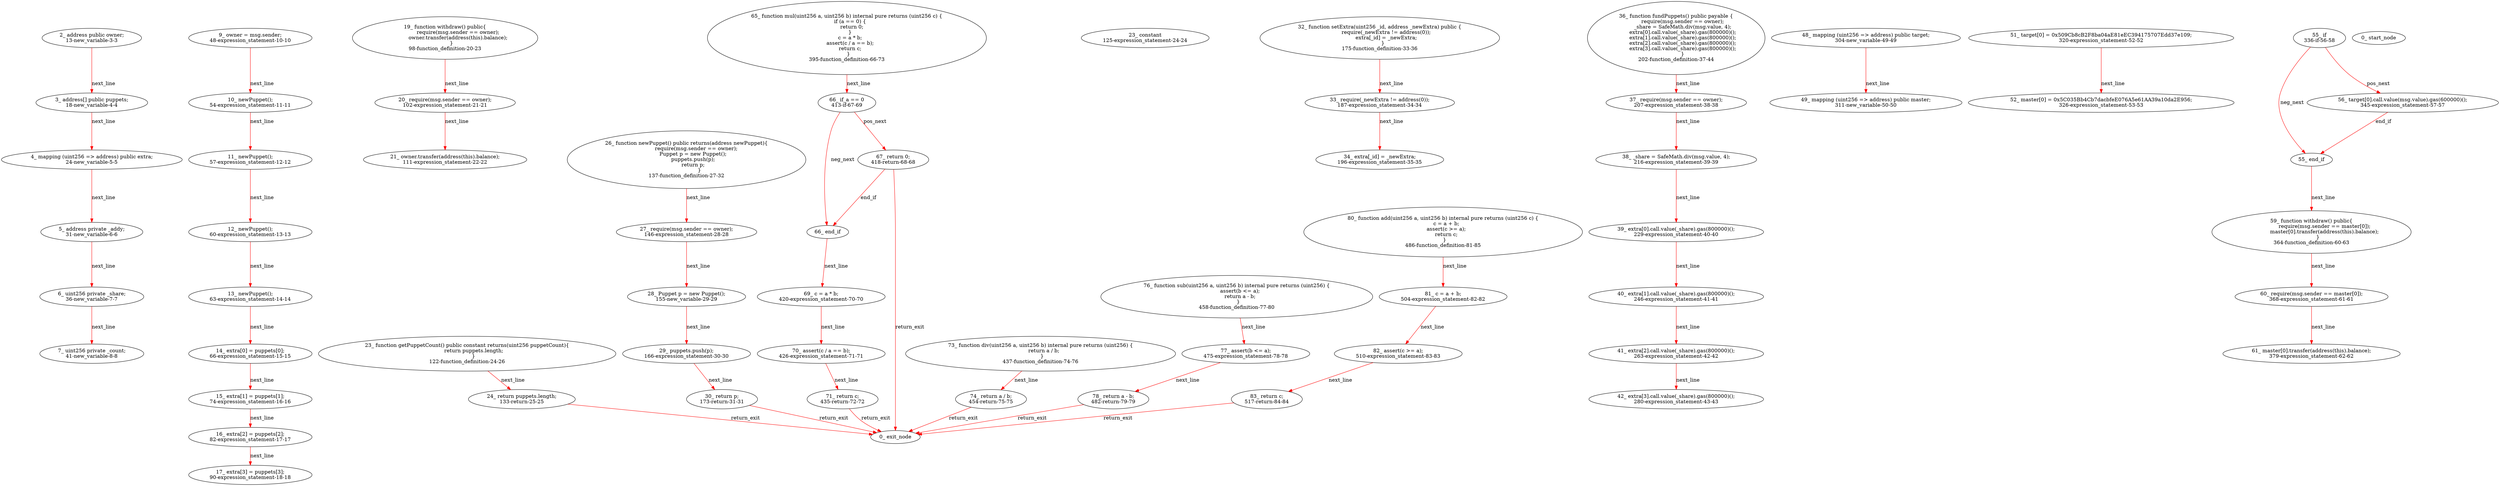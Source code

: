 digraph  {
13 [label="2_ address public owner;\n13-new_variable-3-3", method="", type_label=new_variable];
18 [label="3_ address[] public puppets;\n18-new_variable-4-4", method="", type_label=new_variable];
24 [label="4_ mapping (uint256 => address) public extra;\n24-new_variable-5-5", method="", type_label=new_variable];
31 [label="5_ address private _addy;\n31-new_variable-6-6", method="", type_label=new_variable];
36 [label="6_ uint256 private _share;\n36-new_variable-7-7", method="", type_label=new_variable];
41 [label="7_ uint256 private _count;\n41-new_variable-8-8", method="", type_label=new_variable];
48 [label="9_ owner = msg.sender;\n48-expression_statement-10-10", method="", type_label=expression_statement];
54 [label="10_ newPuppet();\n54-expression_statement-11-11", method="", type_label=expression_statement];
57 [label="11_ newPuppet();\n57-expression_statement-12-12", method="", type_label=expression_statement];
60 [label="12_ newPuppet();\n60-expression_statement-13-13", method="", type_label=expression_statement];
63 [label="13_ newPuppet();\n63-expression_statement-14-14", method="", type_label=expression_statement];
66 [label="14_ extra[0] = puppets[0];\n66-expression_statement-15-15", method="", type_label=expression_statement];
74 [label="15_ extra[1] = puppets[1];\n74-expression_statement-16-16", method="", type_label=expression_statement];
82 [label="16_ extra[2] = puppets[2];\n82-expression_statement-17-17", method="", type_label=expression_statement];
90 [label="17_ extra[3] = puppets[3];\n90-expression_statement-18-18", method="", type_label=expression_statement];
98 [label="19_ function withdraw() public{\n		require(msg.sender == owner);\n		owner.transfer(address(this).balance);\n	}\n98-function_definition-20-23", method="withdraw()", type_label=function_definition];
102 [label="20_ require(msg.sender == owner);\n102-expression_statement-21-21", method="withdraw()", type_label=expression_statement];
111 [label="21_ owner.transfer(address(this).balance);\n111-expression_statement-22-22", method="withdraw()", type_label=expression_statement];
122 [label="23_ function getPuppetCount() public constant returns(uint256 puppetCount){\n    	return puppets.length;\n  	}\n122-function_definition-24-26", method="getPuppetCount()", type_label=function_definition];
125 [label="23_ constant\n125-expression_statement-24-24", method="getPuppetCount()", type_label=expression_statement];
133 [label="24_ return puppets.length;\n133-return-25-25", method="getPuppetCount()", type_label=return];
137 [label="26_ function newPuppet() public returns(address newPuppet){\n	    require(msg.sender == owner);\n    	Puppet p = new Puppet();\n    	puppets.push(p);\n    	return p;\n  		}\n137-function_definition-27-32", method="newPuppet()", type_label=function_definition];
146 [label="27_ require(msg.sender == owner);\n146-expression_statement-28-28", method="newPuppet()", type_label=expression_statement];
155 [label="28_ Puppet p = new Puppet();\n155-new_variable-29-29", method="newPuppet()", type_label=new_variable];
166 [label="29_ puppets.push(p);\n166-expression_statement-30-30", method="newPuppet()", type_label=expression_statement];
173 [label="30_ return p;\n173-return-31-31", method="newPuppet()", type_label=return];
175 [label="32_ function setExtra(uint256 _id, address _newExtra) public {\n        require(_newExtra != address(0));\n        extra[_id] = _newExtra;\n    }\n175-function_definition-33-36", method="setExtra(uint256 _id,address _newExtra)", type_label=function_definition];
187 [label="33_ require(_newExtra != address(0));\n187-expression_statement-34-34", method="setExtra(uint256 _id,address _newExtra)", type_label=expression_statement];
196 [label="34_ extra[_id] = _newExtra;\n196-expression_statement-35-35", method="setExtra(uint256 _id,address _newExtra)", type_label=expression_statement];
202 [label="36_ function fundPuppets() public payable {\n        require(msg.sender == owner);\n    	_share = SafeMath.div(msg.value, 4);\n        extra[0].call.value(_share).gas(800000)();\n        extra[1].call.value(_share).gas(800000)();\n        extra[2].call.value(_share).gas(800000)();\n        extra[3].call.value(_share).gas(800000)();\n        }\n202-function_definition-37-44", method="fundPuppets()", type_label=function_definition];
207 [label="37_ require(msg.sender == owner);\n207-expression_statement-38-38", method="fundPuppets()", type_label=expression_statement];
216 [label="38_ _share = SafeMath.div(msg.value, 4);\n216-expression_statement-39-39", method="fundPuppets()", type_label=expression_statement];
229 [label="39_ extra[0].call.value(_share).gas(800000)();\n229-expression_statement-40-40", method="fundPuppets()", type_label=expression_statement];
246 [label="40_ extra[1].call.value(_share).gas(800000)();\n246-expression_statement-41-41", method="fundPuppets()", type_label=expression_statement];
263 [label="41_ extra[2].call.value(_share).gas(800000)();\n263-expression_statement-42-42", method="fundPuppets()", type_label=expression_statement];
280 [label="42_ extra[3].call.value(_share).gas(800000)();\n280-expression_statement-43-43", method="fundPuppets()", type_label=expression_statement];
304 [label="48_ mapping (uint256 => address) public target;\n304-new_variable-49-49", method="", type_label=new_variable];
311 [label="49_ mapping (uint256 => address) public master;\n311-new_variable-50-50", method="", type_label=new_variable];
320 [label="51_ target[0] = 0x509Cb8cB2F8ba04aE81eEC394175707Edd37e109;\n320-expression_statement-52-52", method="", type_label=expression_statement];
326 [label="52_ master[0] = 0x5C035Bb4Cb7dacbfeE076A5e61AA39a10da2E956;\n326-expression_statement-53-53", method="", type_label=expression_statement];
336 [label="55_ if\n336-if-56-58", method="", type_label=if];
850 [label="55_ end_if", method="", type_label=end_if];
345 [label="56_ target[0].call.value(msg.value).gas(600000)();\n345-expression_statement-57-57", method="", type_label=expression_statement];
364 [label="59_ function withdraw() public{\n		require(msg.sender == master[0]);\n		master[0].transfer(address(this).balance);\n	}\n364-function_definition-60-63", method="withdraw()", type_label=function_definition];
368 [label="60_ require(msg.sender == master[0]);\n368-expression_statement-61-61", method="withdraw()", type_label=expression_statement];
379 [label="61_ master[0].transfer(address(this).balance);\n379-expression_statement-62-62", method="withdraw()", type_label=expression_statement];
395 [label="65_ function mul(uint256 a, uint256 b) internal pure returns (uint256 c) {\n    if (a == 0) {\n      return 0;\n    }\n    c = a * b;\n    assert(c / a == b);\n    return c;\n  }\n395-function_definition-66-73", method="mul(uint256 a,uint256 b)", type_label=function_definition];
413 [label="66_ if_a == 0\n413-if-67-69", method="mul(uint256 a,uint256 b)", type_label=if];
927 [label="66_ end_if", method="mul(uint256 a,uint256 b)", type_label=end_if];
418 [label="67_ return 0;\n418-return-68-68", method="mul(uint256 a,uint256 b)", type_label=return];
420 [label="69_ c = a * b;\n420-expression_statement-70-70", method="mul(uint256 a,uint256 b)", type_label=expression_statement];
426 [label="70_ assert(c / a == b);\n426-expression_statement-71-71", method="mul(uint256 a,uint256 b)", type_label=expression_statement];
435 [label="71_ return c;\n435-return-72-72", method="mul(uint256 a,uint256 b)", type_label=return];
437 [label="73_ function div(uint256 a, uint256 b) internal pure returns (uint256) {\n    return a / b;\n  }\n437-function_definition-74-76", method="div(uint256 a,uint256 b)", type_label=function_definition];
454 [label="74_ return a / b;\n454-return-75-75", method="div(uint256 a,uint256 b)", type_label=return];
458 [label="76_ function sub(uint256 a, uint256 b) internal pure returns (uint256) {\n    assert(b <= a);\n    return a - b;\n  }\n458-function_definition-77-80", method="sub(uint256 a,uint256 b)", type_label=function_definition];
475 [label="77_ assert(b <= a);\n475-expression_statement-78-78", method="sub(uint256 a,uint256 b)", type_label=expression_statement];
482 [label="78_ return a - b;\n482-return-79-79", method="sub(uint256 a,uint256 b)", type_label=return];
486 [label="80_ function add(uint256 a, uint256 b) internal pure returns (uint256 c) {\n    c = a + b;\n    assert(c >= a);\n    return c;\n  }\n486-function_definition-81-85", method="add(uint256 a,uint256 b)", type_label=function_definition];
504 [label="81_ c = a + b;\n504-expression_statement-82-82", method="add(uint256 a,uint256 b)", type_label=expression_statement];
510 [label="82_ assert(c >= a);\n510-expression_statement-83-83", method="add(uint256 a,uint256 b)", type_label=expression_statement];
517 [label="83_ return c;\n517-return-84-84", method="add(uint256 a,uint256 b)", type_label=return];
1 [label="0_ start_node", method="", type_label=start];
2 [label="0_ exit_node", method="", type_label=exit];
13 -> 18  [color=red, controlflow_type=next_line, edge_type=CFG_edge, key=0, label=next_line];
18 -> 24  [color=red, controlflow_type=next_line, edge_type=CFG_edge, key=0, label=next_line];
24 -> 31  [color=red, controlflow_type=next_line, edge_type=CFG_edge, key=0, label=next_line];
31 -> 36  [color=red, controlflow_type=next_line, edge_type=CFG_edge, key=0, label=next_line];
36 -> 41  [color=red, controlflow_type=next_line, edge_type=CFG_edge, key=0, label=next_line];
48 -> 54  [color=red, controlflow_type=next_line, edge_type=CFG_edge, key=0, label=next_line];
54 -> 57  [color=red, controlflow_type=next_line, edge_type=CFG_edge, key=0, label=next_line];
57 -> 60  [color=red, controlflow_type=next_line, edge_type=CFG_edge, key=0, label=next_line];
60 -> 63  [color=red, controlflow_type=next_line, edge_type=CFG_edge, key=0, label=next_line];
63 -> 66  [color=red, controlflow_type=next_line, edge_type=CFG_edge, key=0, label=next_line];
66 -> 74  [color=red, controlflow_type=next_line, edge_type=CFG_edge, key=0, label=next_line];
74 -> 82  [color=red, controlflow_type=next_line, edge_type=CFG_edge, key=0, label=next_line];
82 -> 90  [color=red, controlflow_type=next_line, edge_type=CFG_edge, key=0, label=next_line];
98 -> 102  [color=red, controlflow_type=next_line, edge_type=CFG_edge, key=0, label=next_line];
102 -> 111  [color=red, controlflow_type=next_line, edge_type=CFG_edge, key=0, label=next_line];
122 -> 133  [color=red, controlflow_type=next_line, edge_type=CFG_edge, key=0, label=next_line];
133 -> 2  [color=red, controlflow_type=return_exit, edge_type=CFG_edge, key=0, label=return_exit];
137 -> 146  [color=red, controlflow_type=next_line, edge_type=CFG_edge, key=0, label=next_line];
146 -> 155  [color=red, controlflow_type=next_line, edge_type=CFG_edge, key=0, label=next_line];
155 -> 166  [color=red, controlflow_type=next_line, edge_type=CFG_edge, key=0, label=next_line];
166 -> 173  [color=red, controlflow_type=next_line, edge_type=CFG_edge, key=0, label=next_line];
173 -> 2  [color=red, controlflow_type=return_exit, edge_type=CFG_edge, key=0, label=return_exit];
175 -> 187  [color=red, controlflow_type=next_line, edge_type=CFG_edge, key=0, label=next_line];
187 -> 196  [color=red, controlflow_type=next_line, edge_type=CFG_edge, key=0, label=next_line];
202 -> 207  [color=red, controlflow_type=next_line, edge_type=CFG_edge, key=0, label=next_line];
207 -> 216  [color=red, controlflow_type=next_line, edge_type=CFG_edge, key=0, label=next_line];
216 -> 229  [color=red, controlflow_type=next_line, edge_type=CFG_edge, key=0, label=next_line];
229 -> 246  [color=red, controlflow_type=next_line, edge_type=CFG_edge, key=0, label=next_line];
246 -> 263  [color=red, controlflow_type=next_line, edge_type=CFG_edge, key=0, label=next_line];
263 -> 280  [color=red, controlflow_type=next_line, edge_type=CFG_edge, key=0, label=next_line];
304 -> 311  [color=red, controlflow_type=next_line, edge_type=CFG_edge, key=0, label=next_line];
320 -> 326  [color=red, controlflow_type=next_line, edge_type=CFG_edge, key=0, label=next_line];
336 -> 345  [color=red, controlflow_type=pos_next, edge_type=CFG_edge, key=0, label=pos_next];
336 -> 850  [color=red, controlflow_type=neg_next, edge_type=CFG_edge, key=0, label=neg_next];
850 -> 364  [color=red, controlflow_type=next_line, edge_type=CFG_edge, key=0, label=next_line];
345 -> 850  [color=red, controlflow_type=end_if, edge_type=CFG_edge, key=0, label=end_if];
364 -> 368  [color=red, controlflow_type=next_line, edge_type=CFG_edge, key=0, label=next_line];
368 -> 379  [color=red, controlflow_type=next_line, edge_type=CFG_edge, key=0, label=next_line];
395 -> 413  [color=red, controlflow_type=next_line, edge_type=CFG_edge, key=0, label=next_line];
413 -> 418  [color=red, controlflow_type=pos_next, edge_type=CFG_edge, key=0, label=pos_next];
413 -> 927  [color=red, controlflow_type=neg_next, edge_type=CFG_edge, key=0, label=neg_next];
927 -> 420  [color=red, controlflow_type=next_line, edge_type=CFG_edge, key=0, label=next_line];
418 -> 927  [color=red, controlflow_type=end_if, edge_type=CFG_edge, key=0, label=end_if];
418 -> 2  [color=red, controlflow_type=return_exit, edge_type=CFG_edge, key=0, label=return_exit];
420 -> 426  [color=red, controlflow_type=next_line, edge_type=CFG_edge, key=0, label=next_line];
426 -> 435  [color=red, controlflow_type=next_line, edge_type=CFG_edge, key=0, label=next_line];
435 -> 2  [color=red, controlflow_type=return_exit, edge_type=CFG_edge, key=0, label=return_exit];
437 -> 454  [color=red, controlflow_type=next_line, edge_type=CFG_edge, key=0, label=next_line];
454 -> 2  [color=red, controlflow_type=return_exit, edge_type=CFG_edge, key=0, label=return_exit];
458 -> 475  [color=red, controlflow_type=next_line, edge_type=CFG_edge, key=0, label=next_line];
475 -> 482  [color=red, controlflow_type=next_line, edge_type=CFG_edge, key=0, label=next_line];
482 -> 2  [color=red, controlflow_type=return_exit, edge_type=CFG_edge, key=0, label=return_exit];
486 -> 504  [color=red, controlflow_type=next_line, edge_type=CFG_edge, key=0, label=next_line];
504 -> 510  [color=red, controlflow_type=next_line, edge_type=CFG_edge, key=0, label=next_line];
510 -> 517  [color=red, controlflow_type=next_line, edge_type=CFG_edge, key=0, label=next_line];
517 -> 2  [color=red, controlflow_type=return_exit, edge_type=CFG_edge, key=0, label=return_exit];
}
